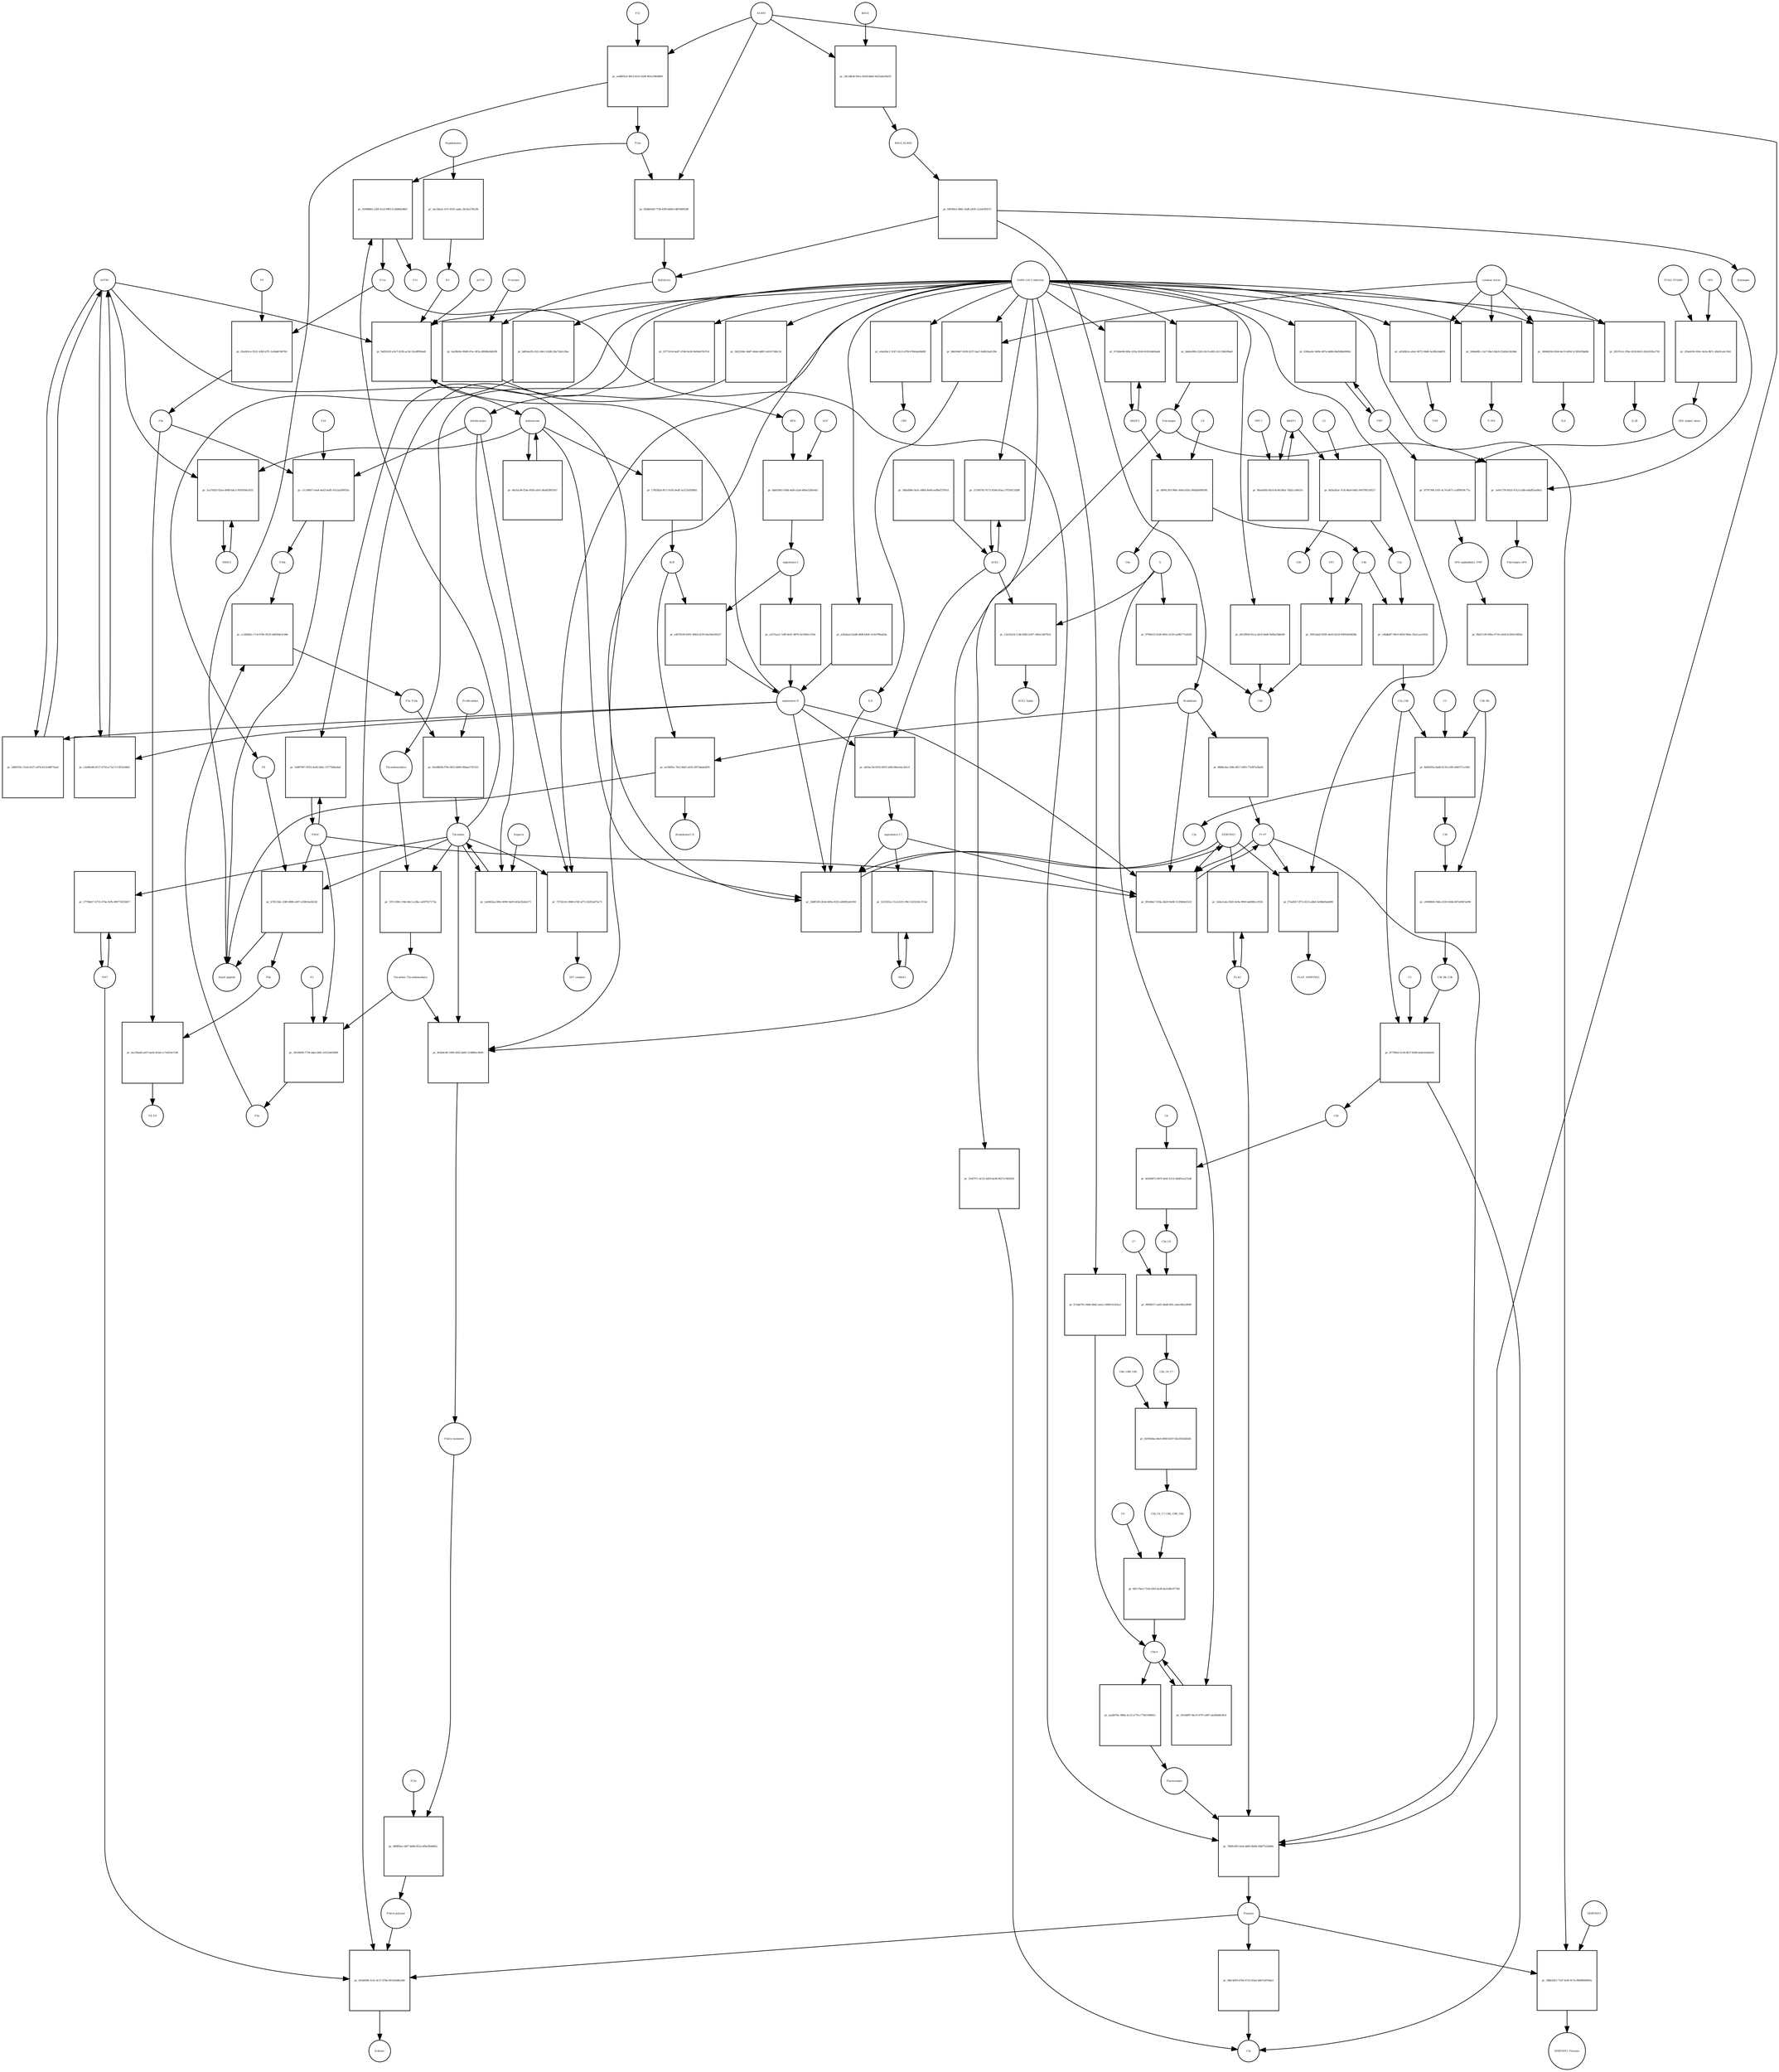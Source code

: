strict digraph  {
F8 [annotation="urn_miriam_hgnc_3546|urn_miriam_taxonomy_9606", bipartite=0, cls=macromolecule, fontsize=4, label=F8, shape=circle];
"pr_b78133dc-238f-4880-a007-e509cba5622d" [annotation="", bipartite=1, cls=process, fontsize=4, label="pr_b78133dc-238f-4880-a007-e509cba5622d", shape=square];
"Small peptide" [annotation=urn_miriam_mesh_D010446, bipartite=0, cls=macromolecule, fontsize=4, label="Small peptide", shape=circle];
F8a [annotation="urn_miriam_hgnc.symbol_F8|urn_miriam_mesh_D015944|urn_miriam_taxonomy_9606", bipartite=0, cls=macromolecule, fontsize=4, label=F8a, shape=circle];
Thrombin [annotation="urn_miriam_hgnc_3535|urn_miriam_taxonomy_9606", bipartite=0, cls=macromolecule, fontsize=4, label=Thrombin, shape=circle];
PROC [annotation="urn_miriam_hgnc_9451|urn_miriam_taxonomy_9606", bipartite=0, cls=macromolecule, fontsize=4, label=PROC, shape=circle];
AGTR1 [annotation=urn_miriam_hgnc_336, bipartite=0, cls=macromolecule, fontsize=4, label=AGTR1, shape=circle];
"pr_2d6b703c-51eb-4227-a97d-413c9d871ba0" [annotation="", bipartite=1, cls=process, fontsize=4, label="pr_2d6b703c-51eb-4227-a97d-413c9d871ba0", shape=square];
"angiotensin II" [annotation="urn_miriam_obo.chebi_CHEBI%3A2718|urn_miriam_taxonomy_9606", bipartite=0, cls="simple chemical", fontsize=4, label="angiotensin II", shape=circle];
NR3C2 [annotation="", bipartite=0, cls=macromolecule, fontsize=4, label=NR3C2, shape=circle];
"pr_2ca70d55-82ea-49d9-bdc3-993050dc921f" [annotation="", bipartite=1, cls=process, fontsize=4, label="pr_2ca70d55-82ea-49d9-bdc3-993050dc921f", shape=square];
aldosterone [annotation="urn_miriam_obo.chebi_CHEBI%3A27584", bipartite=0, cls="simple chemical", fontsize=4, label=aldosterone, shape=circle];
"pr_46cfac96-f5de-4930-afe0-36a6f5893547" [annotation="", bipartite=1, cls=process, fontsize=4, label="pr_46cfac96-f5de-4930-afe0-36a6f5893547", shape=square];
SERPINE1 [annotation="", bipartite=0, cls=macromolecule, fontsize=4, label=SERPINE1, shape=circle];
"pr_20dff249-2b3d-489a-8102-e669f2ad1650" [annotation="", bipartite=1, cls=process, fontsize=4, label="pr_20dff249-2b3d-489a-8102-e669f2ad1650", shape=square];
"angiotensin I-7" [annotation="urn_miriam_obo.chebi_CHEBI%3A55438|urn_miriam_taxonomy_9606", bipartite=0, cls="simple chemical", fontsize=4, label="angiotensin I-7", shape=circle];
IL6 [annotation="urn_miriam_hgnc_6018|urn_miriam_taxonomy_9606", bipartite=0, cls=macromolecule, fontsize=4, label=IL6, shape=circle];
"pr_9af05432-e5e7-4236-ac3d-33cdffffb4e8" [annotation="", bipartite=1, cls=process, fontsize=4, label="pr_9af05432-e5e7-4236-ac3d-33cdffffb4e8", shape=square];
"SARS-CoV-2 infection" [annotation="urn_miriam_taxonomy_2697049|urn_miriam_mesh_D012327", bipartite=0, cls=phenotype, fontsize=4, label="SARS-CoV-2 infection", shape=circle];
"K+" [annotation="urn_miriam_obo.chebi_CHEBI%3A29103", bipartite=0, cls="simple chemical", fontsize=4, label="K+", shape=circle];
ACTH [annotation=urn_miriam_hgnc_9201, bipartite=0, cls="simple chemical", fontsize=4, label=ACTH, shape=circle];
"pr_a2febaa5-b2d8-4fd8-b426-1e5b790eab3e" [annotation="", bipartite=1, cls=process, fontsize=4, label="pr_a2febaa5-b2d8-4fd8-b426-1e5b790eab3e", shape=square];
Bradykinin [annotation="urn_miriam_obo.chebi_CHEBI%3A3165|urn_miriam_taxonomy_9606", bipartite=0, cls=macromolecule, fontsize=4, label=Bradykinin, shape=circle];
"pr_ee1f681e-7fe3-46ef-a01b-2957daded2f9" [annotation="", bipartite=1, cls=process, fontsize=4, label="pr_ee1f681e-7fe3-46ef-a01b-2957daded2f9", shape=square];
"Bradykinin(1-5)" [annotation="urn_miriam_mesh_C079000|urn_miriam_taxonomy_9606", bipartite=0, cls=macromolecule, fontsize=4, label="Bradykinin(1-5)", shape=circle];
ACE [annotation="urn_miriam_hgnc_2707|urn_miriam_taxonomy_9606", bipartite=0, cls=macromolecule, fontsize=4, label=ACE, shape=circle];
"pr_8686e3ee-26fe-4617-bf93-77ef87a3bef4" [annotation="", bipartite=1, cls=process, fontsize=4, label="pr_8686e3ee-26fe-4617-bf93-77ef87a3bef4", shape=square];
PLAT [annotation="urn_miriam_hgnc_9051|urn_miriam_taxonomy_9606", bipartite=0, cls=macromolecule, fontsize=4, label=PLAT, shape=circle];
"pr_c2e88a48-d157-4716-a71d-7c13f22e9441" [annotation="", bipartite=1, cls=process, fontsize=4, label="pr_c2e88a48-d157-4716-a71d-7c13f22e9441", shape=square];
MAS1 [annotation="", bipartite=0, cls=macromolecule, fontsize=4, label=MAS1, shape=circle];
"pr_5323261a-11cd-41f1-99c5-b51b18c37cbc" [annotation="", bipartite=1, cls=process, fontsize=4, label="pr_5323261a-11cd-41f1-99c5-b51b18c37cbc", shape=square];
Fibrinogen [annotation="urn_miriam_pubmed_19296670|urn_miriam_obo.go_GO%3A0005577|urn_miriam_hgnc_3661|urn_miriam_hgnc_3662|urn_miriam_hgnc_3694|urn_miriam_taxonomy_9606", bipartite=0, cls=complex, fontsize=4, label=Fibrinogen, shape=circle];
"pr_1e0e1750-8435-47a2-a3db-edadf5ae06a1" [annotation="", bipartite=1, cls=process, fontsize=4, label="pr_1e0e1750-8435-47a2-a3db-edadf5ae06a1", shape=square];
GP6 [annotation="urn_miriam_hgnc_HGNC%3A14388|urn_miriam_taxonomy_9606", bipartite=0, cls=macromolecule, fontsize=4, label=GP6, shape=circle];
Fibrinogen_GP6 [annotation="urn_miriam_pubmed_19296670|urn_miriam_obo.go_GO%3A0005577|urn_miriam_hgnc_HGNC%3A14388|urn_miriam_taxonomy_9606", bipartite=0, cls=complex, fontsize=4, label=Fibrinogen_GP6, shape=circle];
GP6_alpha2_beta1 [annotation="urn_miriam_pubmed_25051961|urn_miriam_taxonomy_10090|urn_miriam_hgnc_14338|urn_miriam_hgnc_6137|urn_miriam_hgnc_6153", bipartite=0, cls=complex, fontsize=4, label=GP6_alpha2_beta1, shape=circle];
"pr_3f797504-1501-4c74-b471-ca9f9059c77a" [annotation="", bipartite=1, cls=process, fontsize=4, label="pr_3f797504-1501-4c74-b471-ca9f9059c77a", shape=square];
VWF [annotation="urn_miriam_hgnc_12726|urn_miriam_taxonomy_9606", bipartite=0, cls=macromolecule, fontsize=4, label=VWF, shape=circle];
GP6_alpha2beta1_VWF [annotation="urn_miriam_pubmed_25051961|urn_miriam_taxonomy_10090|urn_miriam_hgnc_14338|urn_miriam_hgnc_6137|urn_miriam_hgnc_6153|urn_miriam_hgnc_12726", bipartite=0, cls=complex, fontsize=4, label=GP6_alpha2beta1_VWF, shape=circle];
"pr_1f6a6016-950c-4a5e-8b7c-46e9ca4c1941" [annotation="", bipartite=1, cls=process, fontsize=4, label="pr_1f6a6016-950c-4a5e-8b7c-46e9ca4c1941", shape=square];
ITGA2_ITGAB1 [annotation="urn_miriam_intact_EBI-16428357|urn_miriam_hgnc_6137|urn_miriam_hgnc_6153|urn_miriam_taxonomy_9606", bipartite=0, cls=complex, fontsize=4, label=ITGA2_ITGAB1, shape=circle];
"pr_0bd1119f-040a-4714-a1b4-b1505e10fb5e" [annotation="", bipartite=1, cls="omitted process", fontsize=4, label="pr_0bd1119f-040a-4714-a1b4-b1505e10fb5e", shape=square];
"Fibrin polymer" [annotation="urn_miriam_mesh_C465961|urn_miriam_taxonomy_9606", bipartite=0, cls=macromolecule, fontsize=4, label="Fibrin polymer", shape=circle];
"pr_d35bf498-3c3c-4c27-87be-6f1eb5d6a2b9" [annotation="", bipartite=1, cls=process, fontsize=4, label="pr_d35bf498-3c3c-4c27-87be-6f1eb5d6a2b9", shape=square];
"D-dimer" [annotation="urn_miriam_pubmed_19008457|urn_miriam_mesh_C036309|urn_miriam_taxonomy_9606", bipartite=0, cls=macromolecule, fontsize=4, label="D-dimer", shape=circle];
Plasmin [annotation="urn_miriam_hgnc.symbol_PLG|urn_miriam_mesh_D005341|urn_miriam_brenda_3.4.21.7|urn_miriam_taxonomy_9606", bipartite=0, cls=macromolecule, fontsize=4, label=Plasmin, shape=circle];
TAFI [annotation="urn_miriam_hgnc_1546|urn_miriam_taxonomy_9606", bipartite=0, cls=macromolecule, fontsize=4, label=TAFI, shape=circle];
"Fibrin monomer" [annotation="urn_miriam_mesh_C011468|urn_miriam_taxonomy_9606", bipartite=0, cls=macromolecule, fontsize=4, label="Fibrin monomer", shape=circle];
"pr_946ff0a1-ebf7-4b9b-822a-6f9a5fb6482c" [annotation="", bipartite=1, cls=process, fontsize=4, label="pr_946ff0a1-ebf7-4b9b-822a-6f9a5fb6482c", shape=square];
F13a [annotation="urn_miriam_hgnc.symbol_F13|urn_miriam_mesh_D026122|urn_miriam_brenda_2.3.2.13|urn_miriam_taxonomy_9606", bipartite=0, cls=macromolecule, fontsize=4, label=F13a, shape=circle];
"pr_a45d5b1a-a8a1-4072-9446-5e2f8cb6df20" [annotation="", bipartite=1, cls=process, fontsize=4, label="pr_a45d5b1a-a8a1-4072-9446-5e2f8cb6df20", shape=square];
TNF [annotation="urn_miriam_hgnc_11892|urn_miriam_taxonomy_9606", bipartite=0, cls=macromolecule, fontsize=4, label=TNF, shape=circle];
"cytokine storm" [annotation="urn_miriam_pubmed_2504360|urn_miriam_taxonomy_9606", bipartite=0, cls=phenotype, fontsize=4, label="cytokine storm", shape=circle];
"pr_fd6c4d59-d7b4-4723-83ea-b467a2f544a1" [annotation="", bipartite=1, cls=process, fontsize=4, label="pr_fd6c4d59-d7b4-4723-83ea-b467a2f544a1", shape=square];
C5a [annotation="urn_miriam_hgnc.symbol_C5|urn_miriam_mesh_D015936|urn_miriam_taxonomy_9606", bipartite=0, cls=macromolecule, fontsize=4, label=C5a, shape=circle];
"pr_aa2b97bc-886e-4c22-a770-c770e194841c" [annotation="", bipartite=1, cls=process, fontsize=4, label="pr_aa2b97bc-886e-4c22-a770-c770e194841c", shape=square];
Plasminogen [annotation="urn_miriam_hgnc_9071|urn_miriam_taxonomy_9606", bipartite=0, cls=macromolecule, fontsize=4, label=Plasminogen, shape=circle];
"C5b-9" [annotation="urn_miriam_obo.go_GO%3A0005579|urn_miriam_mesh_D015938|urn_miriam_mesh_D050776|urn_miriam_hgnc_1339|urn_miriam_hgnc_1346|urn_miriam_hgnc_1352|urn_miriam_hgnc_1353|urn_miriam_hgnc_1354|urn_miriam_hgnc_1358|urn_miriam_taxonomy_9606", bipartite=0, cls=complex, fontsize=4, label="C5b-9", shape=circle];
C2 [annotation="urn_miriam_hgnc_1248|urn_miriam_taxonomy_9606", bipartite=0, cls=macromolecule, fontsize=4, label=C2, shape=circle];
"pr_b03a5b2e-7e3f-46a9-b463-9e9700216527" [annotation="", bipartite=1, cls=process, fontsize=4, label="pr_b03a5b2e-7e3f-46a9-b463-9e9700216527", shape=square];
C2a [annotation="urn_miriam_hgnc.symbol_C2|urn_miriam_mesh_D050678|urn_miriam_taxonomy_9606", bipartite=0, cls=macromolecule, fontsize=4, label=C2a, shape=circle];
C2b [annotation="urn_miriam_hgnc.symbol_C2|urn_miriam_mesh_D050679|urn_miriam_taxonomy_9606", bipartite=0, cls=macromolecule, fontsize=4, label=C2b, shape=circle];
MASP1 [annotation="urn_miriam_hgnc_6901|urn_miriam_taxonomy_9606", bipartite=0, cls=macromolecule, fontsize=4, label=MASP1, shape=circle];
"pr_046de8fc-c2e7-4be3-8dc6-f2dd2e29c88d" [annotation="", bipartite=1, cls=process, fontsize=4, label="pr_046de8fc-c2e7-4be3-8dc6-f2dd2e29c88d", shape=square];
IL2RA [annotation="urn_miriam_hgnc_6008|urn_miriam_taxonomy_9606", bipartite=0, cls=macromolecule, fontsize=4, label=IL2RA, shape=circle];
"pr_34966294-0204-4e15-b954-2c5855f5bdb6" [annotation="", bipartite=1, cls=process, fontsize=4, label="pr_34966294-0204-4e15-b954-2c5855f5bdb6", shape=square];
IL8 [annotation="urn_miriam_hgnc_6025|urn_miriam_taxonomy_9606", bipartite=0, cls=macromolecule, fontsize=4, label=IL8, shape=circle];
"pr_554f7f7c-bc52-4d50-be90-8f37e7406295" [annotation="", bipartite=1, cls=process, fontsize=4, label="pr_554f7f7c-bc52-4d50-be90-8f37e7406295", shape=square];
"pr_9b830467-81f8-4237-bacf-fe8833ad129e" [annotation="", bipartite=1, cls=process, fontsize=4, label="pr_9b830467-81f8-4237-bacf-fe8833ad129e", shape=square];
"pr_28197e1c-ff4e-4218-8415-81b353fac730" [annotation="", bipartite=1, cls=process, fontsize=4, label="pr_28197e1c-ff4e-4218-8415-81b353fac730", shape=square];
IL1B [annotation="urn_miriam_hgnc_5992|urn_miriam_taxonomy_9606", bipartite=0, cls=macromolecule, fontsize=4, label=IL1B, shape=circle];
Prorenin [annotation="urn_miriam_hgnc_9958|urn_miriam_taxonomy_9606", bipartite=0, cls=macromolecule, fontsize=4, label=Prorenin, shape=circle];
"pr_0a39b5fe-99d9-47ec-8f3a-d9008e9d03f8" [annotation="", bipartite=1, cls=process, fontsize=4, label="pr_0a39b5fe-99d9-47ec-8f3a-d9008e9d03f8", shape=square];
REN [annotation="urn_miriam_hgnc.symbol_REN|urn_miriam_taxonomy_9606", bipartite=0, cls=macromolecule, fontsize=4, label=REN, shape=circle];
Kallikrein [annotation="urn_miriam_hgnc.symbol_KLKB1|urn_miriam_mesh_D020842|urn_miriam_brenda_3.4.21.34|urn_miriam_taxonomy_9606", bipartite=0, cls=macromolecule, fontsize=4, label=Kallikrein, shape=circle];
KLKB1 [annotation="urn_miriam_hgnc_6371|urn_miriam_taxonomy_9606", bipartite=0, cls=macromolecule, fontsize=4, label=KLKB1, shape=circle];
"pr_82b8e0a8-773b-45f8-b6b9-e4ff568f458f" [annotation="", bipartite=1, cls=process, fontsize=4, label="pr_82b8e0a8-773b-45f8-b6b9-e4ff568f458f", shape=square];
F12a [annotation="urn_miriam_hgnc.symbol_F12|urn_miriam_mesh_D015956|urn_miriam_brenda_3.4.21.38|urn_miriam_taxonomy_9606", bipartite=0, cls=macromolecule, fontsize=4, label=F12a, shape=circle];
"pr_2f771014-bed7-47d6-9e56-9e90e07b7f16" [annotation="", bipartite=1, cls=process, fontsize=4, label="pr_2f771014-bed7-47d6-9e56-9e90e07b7f16", shape=square];
Thrombomodulin [annotation="urn_miriam_hgnc_11784|urn_miriam_taxonomy_9606", bipartite=0, cls=macromolecule, fontsize=4, label=Thrombomodulin, shape=circle];
"pr_388b1823-71d7-4c6f-917a-f8b908409f5a" [annotation="", bipartite=1, cls=process, fontsize=4, label="pr_388b1823-71d7-4c6f-917a-f8b908409f5a", shape=square];
SERPINF2 [annotation="urn_miriam_hgnc_9075|urn_miriam_taxonomy_9606", bipartite=0, cls=macromolecule, fontsize=4, label=SERPINF2, shape=circle];
SERPINF2_Plasmin [annotation="urn_miriam_pubmed_2437112|urn_miriam_biogrid_314240|urn_miriam_hgnc_9075|urn_miriam_mesh_D005341|urn_miriam_taxonomy_9606", bipartite=0, cls=complex, fontsize=4, label=SERPINF2_Plasmin, shape=circle];
"pr_d413f830-81ca-42c6-8adf-9afba53bfe49" [annotation="", bipartite=1, cls=process, fontsize=4, label="pr_d413f830-81ca-42c6-8adf-9afba53bfe49", shape=square];
C4d [annotation="urn_miriam_hgnc.symbol_C4b|urn_miriam_mesh_C032261|urn_miriam_taxonomy_9606", bipartite=0, cls=macromolecule, fontsize=4, label=C4d, shape=circle];
"pr_67abb791-94d0-4b82-aee2-c889c01435a3" [annotation="", bipartite=1, cls=process, fontsize=4, label="pr_67abb791-94d0-4b82-aee2-c889c01435a3", shape=square];
"pr_1b887967-9553-4e45-b82c-53775fdea6af" [annotation="", bipartite=1, cls=process, fontsize=4, label="pr_1b887967-9553-4e45-b82c-53775fdea6af", shape=square];
"pr_63f4ae6c-8d9a-487a-bd86-8bd58bb0990d" [annotation="", bipartite=1, cls=process, fontsize=4, label="pr_63f4ae6c-8d9a-487a-bd86-8bd58bb0990d", shape=square];
"pr_e4a42bc2-3247-42c5-b7f8-47844ab0bfd9" [annotation="", bipartite=1, cls=process, fontsize=4, label="pr_e4a42bc2-3247-42c5-b7f8-47844ab0bfd9", shape=square];
CRP [annotation="urn_miriam_hgnc_2367|urn_miriam_taxonomy_9606", bipartite=0, cls=macromolecule, fontsize=4, label=CRP, shape=circle];
"pr_5610df87-8ec9-4797-a987-ab2d6d8cffed" [annotation="", bipartite=1, cls=process, fontsize=4, label="pr_5610df87-8ec9-4797-a987-ab2d6d8cffed", shape=square];
S [annotation="urn_miriam_uniprot_P0DTC2|urn_miriam_uniprot_P59594|urn_miriam_taxonomy_2697049", bipartite=0, cls=macromolecule, fontsize=4, label=S, shape=circle];
"pr_079fdcf2-91d0-460c-b130-ea96177e2020" [annotation="", bipartite=1, cls=process, fontsize=4, label="pr_079fdcf2-91d0-460c-b130-ea96177e2020", shape=square];
"pr_abf2ac5d-6510-4953-af8d-68ee0ac2b1cf" [annotation="", bipartite=1, cls=process, fontsize=4, label="pr_abf2ac5d-6510-4953-af8d-68ee0ac2b1cf", shape=square];
ACE2 [annotation="urn_miriam_hgnc_13557|urn_miriam_taxonomy_9606", bipartite=0, cls=macromolecule, fontsize=4, label=ACE2, shape=circle];
"pr_3d6a898e-9a5c-4864-8e66-ee98ef27f91d" [annotation="", bipartite=1, cls=process, fontsize=4, label="pr_3d6a898e-9a5c-4864-8e66-ee98ef27f91d", shape=square];
"pr_12a53e24-11d6-4d92-b347-3d5ec54f70c6" [annotation="", bipartite=1, cls=process, fontsize=4, label="pr_12a53e24-11d6-4d92-b347-3d5ec54f70c6", shape=square];
ACE2_Spike [annotation="urn_miriam_pdb_6CS2|urn_miriam_hgnc_13557|urn_miriam_uniprot_P0DTC2|urn_miriam_taxonomy_9606|urn_miriam_taxonomy_2697049", bipartite=0, cls=complex, fontsize=4, label=ACE2_Spike, shape=circle];
"pr_21549741-9172-4544-b5aa-27f356132fd6" [annotation="", bipartite=1, cls=process, fontsize=4, label="pr_21549741-9172-4544-b5aa-27f356132fd6", shape=square];
"pr_3d22246c-4b87-46de-bd0f-1e6107346c54" [annotation="", bipartite=1, cls=process, fontsize=4, label="pr_3d22246c-4b87-46de-bd0f-1e6107346c54", shape=square];
Antithrombin [annotation="urn_miriam_hgnc_775|urn_miriam_taxonomy_9606", bipartite=0, cls=macromolecule, fontsize=4, label=Antithrombin, shape=circle];
"pr_bd05de39-c021-40e1-b3d6-20a72da129ac" [annotation="", bipartite=1, cls=process, fontsize=4, label="pr_bd05de39-c021-40e1-b3d6-20a72da129ac", shape=square];
C4b [annotation="urn_miriam_hgnc_1324|urn_miriam_taxonomy_9606", bipartite=0, cls=macromolecule, fontsize=4, label=C4b, shape=circle];
"pr_50923ad2-8395-4a43-82c8-f44924e9d36b" [annotation="", bipartite=1, cls=process, fontsize=4, label="pr_50923ad2-8395-4a43-82c8-f44924e9d36b", shape=square];
CFI [annotation="urn_miriam_hgnc_2771|urn_miriam_taxonomy_9606", bipartite=0, cls=macromolecule, fontsize=4, label=CFI, shape=circle];
C3b [annotation="urn_miriam_hgnc.symbol_C3|urn_miriam_mesh_D003179|urn_miriam_taxonomy_9606", bipartite=0, cls=macromolecule, fontsize=4, label=C3b, shape=circle];
"pr_c6698460-3bfa-4320-b54b-847a0687a096" [annotation="", bipartite=1, cls=process, fontsize=4, label="pr_c6698460-3bfa-4320-b54b-847a0687a096", shape=square];
C3b_Bb [annotation="urn_miriam_pubmed_12440962|urn_miriam_brenda_3.4.21.47|urn_miriam_mesh_D051561|urn_miriam_mesh_D003179|urn_miriam_hgnc_1037|urn_miriam_taxonomy_9606", bipartite=0, cls=complex, fontsize=4, label=C3b_Bb, shape=circle];
C3b_Bb_C3b [annotation="urn_miriam_pubmed_12440962|urn_miriam_brenda_34.4.21.47|urn_miriam_mesh_D051566|urn_miriam_mesh_D003179|urn_miriam_hgnc_1037|urn_miriam_taxonomy_9606", bipartite=0, cls=complex, fontsize=4, label=C3b_Bb_C3b, shape=circle];
"pr_c0bdbdf7-f8e3-405d-984a-35a1cace922c" [annotation="", bipartite=1, cls=process, fontsize=4, label="pr_c0bdbdf7-f8e3-405d-984a-35a1cace922c", shape=square];
C2a_C4b [annotation="urn_miriam_mesh_D051574|urn_miriam_brenda_3.4.21.43|urn_miriam_mesh_D050678|urn_miriam_hgnc_1324|urn_miriam_taxonomy_9606", bipartite=0, cls=complex, fontsize=4, label=C2a_C4b, shape=circle];
C4 [annotation="urn_miriam_mesh_D00318|urn_miriam_taxonomy_9606", bipartite=0, cls=macromolecule, fontsize=4, label=C4, shape=circle];
"pr_48941363-980c-40ed-81b1-800ab69603f6" [annotation="", bipartite=1, cls=process, fontsize=4, label="pr_48941363-980c-40ed-81b1-800ab69603f6", shape=square];
C4a [annotation="urn_miriam_hgnc_1323|urn_miriam_taxonomy_9606", bipartite=0, cls=macromolecule, fontsize=4, label=C4a, shape=circle];
MASP2 [annotation="urn_miriam_hgnc_6902|urn_miriam_taxonomy_9606", bipartite=0, cls=macromolecule, fontsize=4, label=MASP2, shape=circle];
"pr_9be9af6d-641d-4c9d-bf6a-7dd2cc44615c" [annotation="", bipartite=1, cls=process, fontsize=4, label="pr_9be9af6d-641d-4c9d-bf6a-7dd2cc44615c", shape=square];
MBL2 [annotation="urn_miriam_hgnc_6902|urn_miriam_taxonomy_9606", bipartite=0, cls=macromolecule, fontsize=4, label=MBL2, shape=circle];
"pr_972b0e06-fd4e-433a-8160-61f024469add" [annotation="", bipartite=1, cls=process, fontsize=4, label="pr_972b0e06-fd4e-433a-8160-61f024469add", shape=square];
PLAU [annotation="urn_miriam_hgnc_9052|urn_miriam_taxonomy_9606", bipartite=0, cls=macromolecule, fontsize=4, label=PLAU, shape=circle];
"pr_5e6a1ede-03d2-4e9a-9f09-ba008fce352b" [annotation="", bipartite=1, cls=process, fontsize=4, label="pr_5e6a1ede-03d2-4e9a-9f09-ba008fce352b", shape=square];
C5b_C6_C7_C8A_C8B_C8G [annotation="urn_miriam_pubmed_28630159|urn_miriam_mesh_C042295|urn_miriam_mesh_D050776|urn_miriam_hgnc_1339|urn_miriam_hgnc_1352|urn_miriam_hgnc_1353|urn_miriam_hgnc_1354|urn_miriam_taxonomy_9606", bipartite=0, cls=complex, fontsize=4, label=C5b_C6_C7_C8A_C8B_C8G, shape=circle];
"pr_68117be3-710d-45f2-ba36-be229b10774d" [annotation="", bipartite=1, cls=process, fontsize=4, label="pr_68117be3-710d-45f2-ba36-be229b10774d", shape=square];
C9 [annotation="urn_miriam_hgnc_1358|urn_miriam_taxonomy_9606", bipartite=0, cls=macromolecule, fontsize=4, label=C9, shape=circle];
C5b_C6_C7 [annotation="urn_miriam_pubmed_28630159|urn_miriam_mesh_C037453|urn_miriam_mesh_D050776|urn_miriam_hgnc_1339|urn_miriam_hgnc_1346|urn_miriam_taxonomy_9606", bipartite=0, cls=complex, fontsize=4, label=C5b_C6_C7, shape=circle];
"pr_025954ba-4fa0-4069-b167-d2a35eb2b42b" [annotation="", bipartite=1, cls=process, fontsize=4, label="pr_025954ba-4fa0-4069-b167-d2a35eb2b42b", shape=square];
C8A_C8B_C8G [annotation="urn_miriam_mesh_D003185|urn_miriam_hgnc_1353|urn_miriam_hgnc_1352|urn_miriam_hgnc_1354|urn_miriam_taxonomy_9606", bipartite=0, cls=complex, fontsize=4, label=C8A_C8B_C8G, shape=circle];
C5b_C6 [annotation="urn_miriam_mesh_C050974|urn_miriam_mesh_D050776|urn_miriam_hgnc_1339|urn_miriam_taxonomy_9606", bipartite=0, cls=complex, fontsize=4, label=C5b_C6, shape=circle];
"pr_f9f08557-ae65-4bd8-85fc-abec88a1d099" [annotation="", bipartite=1, cls=process, fontsize=4, label="pr_f9f08557-ae65-4bd8-85fc-abec88a1d099", shape=square];
C7 [annotation="urn_miriam_hgnc_HGNC%3A1346|urn_miriam_taxonomy_9606", bipartite=0, cls=macromolecule, fontsize=4, label=C7, shape=circle];
C5b [annotation="urn_miriam_hgnc.symbol_C5|urn_miriam_mesh_D050776|urn_miriam_taxonomy_9606", bipartite=0, cls=macromolecule, fontsize=4, label=C5b, shape=circle];
"pr_dd184873-907f-4eb1-b131-b8d91ea27adf" [annotation="", bipartite=1, cls=process, fontsize=4, label="pr_dd184873-907f-4eb1-b131-b8d91ea27adf", shape=square];
C6 [annotation="urn_miriam_hgnc_1339|urn_miriam_taxonomy_9606", bipartite=0, cls=macromolecule, fontsize=4, label=C6, shape=circle];
C5 [annotation="urn_miriam_hgnc_1331|urn_miriam_taxonomy_9606", bipartite=0, cls=macromolecule, fontsize=4, label=C5, shape=circle];
"pr_877f0fa0-5cf4-4f27-8548-ba8c6e9afeb3" [annotation="", bipartite=1, cls=process, fontsize=4, label="pr_877f0fa0-5cf4-4f27-8548-ba8c6e9afeb3", shape=square];
C3 [annotation="urn_miriam_hgnc_1318|urn_miriam_taxonomy_9606", bipartite=0, cls=macromolecule, fontsize=4, label=C3, shape=circle];
"pr_8efb505a-0ad0-4134-a30f-ef46371cc062" [annotation="", bipartite=1, cls=process, fontsize=4, label="pr_8efb505a-0ad0-4134-a30f-ef46371cc062", shape=square];
C3a [annotation="urn_miriam_hgnc.symbol_C3|urn_miriam_mesh_D015926|urn_miriam_taxonomy_9606", bipartite=0, cls=macromolecule, fontsize=4, label=C3a, shape=circle];
"pr_7d7c1696-134d-46c3-a38a-ca697927173a" [annotation="", bipartite=1, cls=process, fontsize=4, label="pr_7d7c1696-134d-46c3-a38a-ca697927173a", shape=square];
Thrombin_Thrombomodulin [annotation="urn_miriam_pubmed_6282863|urn_miriam_taxonomy_9986|urn_miriam_biogrid_283352|urn_miriam_mesh_D013917|urn_miriam_hgnc_11784", bipartite=0, cls=complex, fontsize=4, label=Thrombin_Thrombomodulin, shape=circle];
"pr_402b4c06-1989-4f42-bd45-3148f8ec9049" [annotation="", bipartite=1, cls=process, fontsize=4, label="pr_402b4c06-1989-4f42-bd45-3148f8ec9049", shape=square];
KNG1_KLKB1 [annotation="urn_miriam_pubmed_17598838|urn_miriam_intact_EBI-10087151|urn_miriam_hgnc_6371|urn_miriam_hgnc_6383|urn_miriam_taxonomy_9606", bipartite=0, cls=complex, fontsize=4, label=KNG1_KLKB1, shape=circle];
"pr_fdf590e3-886c-4a8f-a83f-c22a61ff437c" [annotation="", bipartite=1, cls=process, fontsize=4, label="pr_fdf590e3-886c-4a8f-a83f-c22a61ff437c", shape=square];
Kininogen [annotation="urn_miriam_hgnc.symbol_KNG1|urn_miriam_mesh_D019679|urn_miriam_taxonomy_9606", bipartite=0, cls=macromolecule, fontsize=4, label=Kininogen, shape=circle];
"pr_bb64c806-22b3-45c0-a665-dc1159629ba8" [annotation="", bipartite=1, cls=process, fontsize=4, label="pr_bb64c806-22b3-45c0-a665-dc1159629ba8", shape=square];
"angiotensin I" [annotation="urn_miriam_obo.chebi_CHEBI%3A2718|urn_miriam_taxonomy_9606", bipartite=0, cls="simple chemical", fontsize=4, label="angiotensin I", shape=circle];
"pr_a327eaa1-7e8f-4e41-887b-5e55f6ec103e" [annotation="", bipartite=1, cls=process, fontsize=4, label="pr_a327eaa1-7e8f-4e41-887b-5e55f6ec103e", shape=square];
"pr_f7eafb57-ff72-4523-a6b4-5e08b45add90" [annotation="", bipartite=1, cls=process, fontsize=4, label="pr_f7eafb57-ff72-4523-a6b4-5e08b45add90", shape=square];
PLAT_SERPINE1 [annotation="urn_miriam_pubmed_22449964|urn_miriam_intact_EBI-7800882|urn_miriam_hgnc_9051|urn_miriam_hgnc_8593|urn_miriam_taxonomy_9606", bipartite=0, cls=complex, fontsize=4, label=PLAT_SERPINE1, shape=circle];
"pr_2779bd17-4735-474e-9cfb-49977d353d57" [annotation="", bipartite=1, cls=process, fontsize=4, label="pr_2779bd17-4735-474e-9cfb-49977d353d57", shape=square];
"pr_0f43d4e7-034a-4b29-9e04-512f8d4e53c8" [annotation="", bipartite=1, cls=process, fontsize=4, label="pr_0f43d4e7-034a-4b29-9e04-512f8d4e53c8", shape=square];
"pr_72742c0c-0980-47df-af73-2d2f3a672e71" [annotation="", bipartite=1, cls=process, fontsize=4, label="pr_72742c0c-0980-47df-af73-2d2f3a672e71", shape=square];
"TAT complex" [annotation="urn_miriam_pubmed_22930518|urn_miriam_mesh_C046193|urn_miriam_mesh_D013917|urn_miriam_hgnc_775|urn_miriam_taxonomy_9606", bipartite=0, cls=complex, fontsize=4, label="TAT complex", shape=circle];
"pr_7800cbf9-55e6-4b65-8b48-26bf7522b89a" [annotation="", bipartite=1, cls=process, fontsize=4, label="pr_7800cbf9-55e6-4b65-8b48-26bf7522b89a", shape=square];
F11a [annotation="urn_miriam_hgnc.symbol_F11|urn_miriam_mesh_D015945|urn_miriam_brenda_3.4.21.27|urn_miriam_taxonomy_9606", bipartite=0, cls=macromolecule, fontsize=4, label=F11a, shape=circle];
"pr_2a8402ea-06fe-4696-9a09-b03e2b2eb171" [annotation="", bipartite=1, cls=process, fontsize=4, label="pr_2a8402ea-06fe-4696-9a09-b03e2b2eb171", shape=square];
Heparin [annotation="urn_miriam_pubmed_708377|urn_miriam_obo.chebi_CHEBI%3A28304|urn_miriam_taxonomy_9606", bipartite=0, cls="simple chemical", fontsize=4, label=Heparin, shape=circle];
Prothrombin [annotation="urn_miriam_hgnc_3535|urn_miriam_taxonomy_9606", bipartite=0, cls=macromolecule, fontsize=4, label=Prothrombin, shape=circle];
"pr_82e0883b-f76e-4f52-bb60-90daa5741523" [annotation="", bipartite=1, cls=process, fontsize=4, label="pr_82e0883b-f76e-4f52-bb60-90daa5741523", shape=square];
F5a_F10a [annotation="urn_miriam_pubmed_2303476|urn_miriam_mesh_C022475|urn_miriam_mesh_D15943|urn_miriam_mesh_D015951|urn_miriam_taxonomy_9606", bipartite=0, cls=complex, fontsize=4, label=F5a_F10a, shape=circle];
F10a [annotation="urn_miriam_hgnc.symbol_F10|urn_miriam_mesh_D015951|urn_miriam_brenda_3.4.21.6|urn_miriam_taxonomy_9606", bipartite=0, cls=macromolecule, fontsize=4, label=F10a, shape=circle];
"pr_cc2d0d42-c7cd-478e-9535-e8d56dc5c94e" [annotation="", bipartite=1, cls=process, fontsize=4, label="pr_cc2d0d42-c7cd-478e-9535-e8d56dc5c94e", shape=square];
F5a [annotation="urn_miriam_hgnc.symbol_F5|urn_miriam_mesh_D015943|urn_miriam_taxonomy_9606", bipartite=0, cls=macromolecule, fontsize=4, label=F5a, shape=circle];
F5 [annotation="urn_miriam_hgnc_3541|urn_miriam_taxonomy_9606", bipartite=0, cls=macromolecule, fontsize=4, label=F5, shape=circle];
"pr_39c06f49-7734-4da3-b0fc-b1f23b036f0f" [annotation="", bipartite=1, cls=process, fontsize=4, label="pr_39c06f49-7734-4da3-b0fc-b1f23b036f0f", shape=square];
F9a [annotation="urn_miriam_hgnc.symbol_F9|urn_miriam_mesh_D015949|urn_miriam_taxonomy_9606", bipartite=0, cls=macromolecule, fontsize=4, label=F9a, shape=circle];
"pr_4a139add-ae07-4a42-8cbb-cc7ed10e7106" [annotation="", bipartite=1, cls=process, fontsize=4, label="pr_4a139add-ae07-4a42-8cbb-cc7ed10e7106", shape=square];
F8_F9 [annotation="urn_miriam_pubmed_22471307|urn_miriam_hgnc_3546|urn_miriam_hgnc_35531|urn_miriam_intact_EBI-11621595|urn_miriam_taxonomy_9606", bipartite=0, cls=complex, fontsize=4, label=F8_F9, shape=circle];
F9 [annotation="urn_miriam_hgnc_35531|urn_miriam_taxonomy_9606", bipartite=0, cls=macromolecule, fontsize=4, label=F9, shape=circle];
"pr_65a063ce-9521-439f-b7f1-5c6bdb768764" [annotation="", bipartite=1, cls=process, fontsize=4, label="pr_65a063ce-9521-439f-b7f1-5c6bdb768764", shape=square];
"pr_24c3db2b-09ca-4249-bbe0-6425a4a50a55" [annotation="", bipartite=1, cls=process, fontsize=4, label="pr_24c3db2b-09ca-4249-bbe0-6425a4a50a55", shape=square];
KNG1 [annotation="urn_miriam_hgnc.symbol_6383|urn_miriam_taxonomy_9606", bipartite=0, cls=macromolecule, fontsize=4, label=KNG1, shape=circle];
"pr_418988b5-226f-41a3-89f3-fc3d460a9bf1" [annotation="", bipartite=1, cls=process, fontsize=4, label="pr_418988b5-226f-41a3-89f3-fc3d460a9bf1", shape=square];
F11 [annotation="urn_miriam_hgnc_3529|urn_miriam_taxonomy_9606", bipartite=0, cls=macromolecule, fontsize=4, label=F11, shape=circle];
F12 [annotation="urn_miriam_hgnc_3530|urn_miriam_taxonomy_9606", bipartite=0, cls=macromolecule, fontsize=4, label=F12, shape=circle];
"pr_ae8d05a3-36e3-431e-b5df-901ecf8e8890" [annotation="", bipartite=1, cls=process, fontsize=4, label="pr_ae8d05a3-36e3-431e-b5df-901ecf8e8890", shape=square];
"pr_e497b530-8301-4844-b239-a9a30a500227" [annotation="", bipartite=1, cls=process, fontsize=4, label="pr_e497b530-8301-4844-b239-a9a30a500227", shape=square];
F10 [annotation="urn_miriam_hgnc_3528|urn_miriam_taxonomy_9606", bipartite=0, cls=macromolecule, fontsize=4, label=F10, shape=circle];
"pr_c1c30607-e4a4-4ed3-be85-d7a3a509035a" [annotation="", bipartite=1, cls=process, fontsize=4, label="pr_c1c30607-e4a4-4ed3-be85-d7a3a509035a", shape=square];
AGT [annotation="urn_miriam_hgnc_333|urn_miriam_taxonomy_9606", bipartite=0, cls=macromolecule, fontsize=4, label=AGT, shape=circle];
"pr_bde83661-f0d4-4efb-a5ad-40ba324fe443" [annotation="", bipartite=1, cls=process, fontsize=4, label="pr_bde83661-f0d4-4efb-a5ad-40ba324fe443", shape=square];
"pr_17fd382d-f611-4c85-8edf-5a3135d300b5" [annotation="", bipartite=1, cls=process, fontsize=4, label="pr_17fd382d-f611-4c85-8edf-5a3135d300b5", shape=square];
"pr_2ac5ba3c-fcf1-4591-aabc-26c0a37f623b" [annotation="", bipartite=1, cls=process, fontsize=4, label="pr_2ac5ba3c-fcf1-4591-aabc-26c0a37f623b", shape=square];
Hypokalemia [annotation="urn_miriam_mesh_D007008|urn_miriam_taxonomy_9606", bipartite=0, cls=phenotype, fontsize=4, label=Hypokalemia, shape=circle];
F8 -> "pr_b78133dc-238f-4880-a007-e509cba5622d"  [annotation="", interaction_type=consumption];
"pr_b78133dc-238f-4880-a007-e509cba5622d" -> "Small peptide"  [annotation="", interaction_type=production];
"pr_b78133dc-238f-4880-a007-e509cba5622d" -> F8a  [annotation="", interaction_type=production];
F8a -> "pr_4a139add-ae07-4a42-8cbb-cc7ed10e7106"  [annotation="", interaction_type=consumption];
Thrombin -> "pr_b78133dc-238f-4880-a007-e509cba5622d"  [annotation="urn_miriam_pubmed_15746105|urn_miriam_taxonomy_9606", interaction_type=catalysis];
Thrombin -> "pr_7d7c1696-134d-46c3-a38a-ca697927173a"  [annotation="", interaction_type=consumption];
Thrombin -> "pr_402b4c06-1989-4f42-bd45-3148f8ec9049"  [annotation="urn_miriam_pubmed_6282863|urn_miriam_pubmed_28228446|urn_miriam_pubmed_2117226|urn_miriam_taxonomy_9606", interaction_type=catalysis];
Thrombin -> "pr_2779bd17-4735-474e-9cfb-49977d353d57"  [annotation="urn_miriam_pubmed_23809134|urn_miriam_taxonomy_9823", interaction_type=catalysis];
Thrombin -> "pr_72742c0c-0980-47df-af73-2d2f3a672e71"  [annotation="", interaction_type=consumption];
Thrombin -> "pr_2a8402ea-06fe-4696-9a09-b03e2b2eb171"  [annotation="", interaction_type=consumption];
Thrombin -> "pr_418988b5-226f-41a3-89f3-fc3d460a9bf1"  [annotation="urn_miriam_pubmed_21304106|urn_miriam_pubmed_8631976|urn_miriam_taxonomy_9606", interaction_type=catalysis];
PROC -> "pr_b78133dc-238f-4880-a007-e509cba5622d"  [annotation="urn_miriam_pubmed_15746105|urn_miriam_taxonomy_9606", interaction_type=inhibition];
PROC -> "pr_1b887967-9553-4e45-b82c-53775fdea6af"  [annotation="", interaction_type=consumption];
PROC -> "pr_0f43d4e7-034a-4b29-9e04-512f8d4e53c8"  [annotation="urn_miriam_pubmed_10373228|urn_miriam_pubmed_3124286|urn_miriam_taxonomy_9606|urn_miriam_pubmed_12091055|urn_miriam_pubmed_3096399", interaction_type=inhibition];
PROC -> "pr_39c06f49-7734-4da3-b0fc-b1f23b036f0f"  [annotation="urn_miriam_pubmed_6282863|urn_miriam_pubmed_6572921|urn_miriam_pubmed_2322551|urn_miriam_taxonomy_9606", interaction_type=inhibition];
AGTR1 -> "pr_2d6b703c-51eb-4227-a97d-413c9d871ba0"  [annotation="", interaction_type=consumption];
AGTR1 -> "pr_2ca70d55-82ea-49d9-bdc3-993050dc921f"  [annotation="urn_miriam_pubmed_21349712|urn_miriam_taxonomy_10116|urn_miriam_pubmed_7045029|urn_miriam_taxonomy_10090", interaction_type=catalysis];
AGTR1 -> "pr_20dff249-2b3d-489a-8102-e669f2ad1650"  [annotation="urn_miriam_pubmed_2091055|urn_miriam_taxonomy_9606|urn_miriam_pubmed_8034668|urn_miriam_pubmed_20591974|urn_miriam_pubmed_11983698", interaction_type=catalysis];
AGTR1 -> "pr_9af05432-e5e7-4236-ac3d-33cdffffb4e8"  [annotation="urn_miriam_pubmed_8404594|urn_miriam_taxonomy_9606|urn_miriam_pubmed_173529|urn_miriam_taxonomy_9615|urn_miriam_pubmed_32565254", interaction_type=catalysis];
AGTR1 -> "pr_c2e88a48-d157-4716-a71d-7c13f22e9441"  [annotation="", interaction_type=consumption];
"pr_2d6b703c-51eb-4227-a97d-413c9d871ba0" -> AGTR1  [annotation="", interaction_type=production];
"angiotensin II" -> "pr_2d6b703c-51eb-4227-a97d-413c9d871ba0"  [annotation="", interaction_type=stimulation];
"angiotensin II" -> "pr_20dff249-2b3d-489a-8102-e669f2ad1650"  [annotation="urn_miriam_pubmed_2091055|urn_miriam_taxonomy_9606|urn_miriam_pubmed_8034668|urn_miriam_pubmed_20591974|urn_miriam_pubmed_11983698", interaction_type=catalysis];
"angiotensin II" -> "pr_9af05432-e5e7-4236-ac3d-33cdffffb4e8"  [annotation="urn_miriam_pubmed_8404594|urn_miriam_taxonomy_9606|urn_miriam_pubmed_173529|urn_miriam_taxonomy_9615|urn_miriam_pubmed_32565254", interaction_type=catalysis];
"angiotensin II" -> "pr_c2e88a48-d157-4716-a71d-7c13f22e9441"  [annotation="urn_miriam_pubmed_8158359|urn_miriam_taxonomy_9606", interaction_type=stimulation];
"angiotensin II" -> "pr_abf2ac5d-6510-4953-af8d-68ee0ac2b1cf"  [annotation="", interaction_type=consumption];
"angiotensin II" -> "pr_0f43d4e7-034a-4b29-9e04-512f8d4e53c8"  [annotation="urn_miriam_pubmed_10373228|urn_miriam_pubmed_3124286|urn_miriam_taxonomy_9606|urn_miriam_pubmed_12091055|urn_miriam_pubmed_3096399", interaction_type=catalysis];
NR3C2 -> "pr_2ca70d55-82ea-49d9-bdc3-993050dc921f"  [annotation="", interaction_type=consumption];
"pr_2ca70d55-82ea-49d9-bdc3-993050dc921f" -> NR3C2  [annotation="", interaction_type=production];
aldosterone -> "pr_2ca70d55-82ea-49d9-bdc3-993050dc921f"  [annotation="urn_miriam_pubmed_21349712|urn_miriam_taxonomy_10116|urn_miriam_pubmed_7045029|urn_miriam_taxonomy_10090", interaction_type=stimulation];
aldosterone -> "pr_46cfac96-f5de-4930-afe0-36a6f5893547"  [annotation="", interaction_type=consumption];
aldosterone -> "pr_20dff249-2b3d-489a-8102-e669f2ad1650"  [annotation="urn_miriam_pubmed_2091055|urn_miriam_taxonomy_9606|urn_miriam_pubmed_8034668|urn_miriam_pubmed_20591974|urn_miriam_pubmed_11983698", interaction_type=catalysis];
aldosterone -> "pr_17fd382d-f611-4c85-8edf-5a3135d300b5"  [annotation="urn_miriam_pubmed_5932931|urn_miriam_taxonomy_10116", interaction_type=catalysis];
"pr_46cfac96-f5de-4930-afe0-36a6f5893547" -> aldosterone  [annotation="", interaction_type=production];
SERPINE1 -> "pr_20dff249-2b3d-489a-8102-e669f2ad1650"  [annotation="", interaction_type=consumption];
SERPINE1 -> "pr_5e6a1ede-03d2-4e9a-9f09-ba008fce352b"  [annotation="urn_miriam_pubmed_21199867|urn_miriam_taxonomy_9606", interaction_type=inhibition];
SERPINE1 -> "pr_f7eafb57-ff72-4523-a6b4-5e08b45add90"  [annotation="", interaction_type=consumption];
SERPINE1 -> "pr_0f43d4e7-034a-4b29-9e04-512f8d4e53c8"  [annotation="urn_miriam_pubmed_10373228|urn_miriam_pubmed_3124286|urn_miriam_taxonomy_9606|urn_miriam_pubmed_12091055|urn_miriam_pubmed_3096399", interaction_type=inhibition];
"pr_20dff249-2b3d-489a-8102-e669f2ad1650" -> SERPINE1  [annotation="", interaction_type=production];
"angiotensin I-7" -> "pr_20dff249-2b3d-489a-8102-e669f2ad1650"  [annotation="urn_miriam_pubmed_2091055|urn_miriam_taxonomy_9606|urn_miriam_pubmed_8034668|urn_miriam_pubmed_20591974|urn_miriam_pubmed_11983698", interaction_type=inhibition];
"angiotensin I-7" -> "pr_5323261a-11cd-41f1-99c5-b51b18c37cbc"  [annotation="urn_miriam_pubmed_18026570|urn_miriam_taxonomy_10090", interaction_type=stimulation];
"angiotensin I-7" -> "pr_0f43d4e7-034a-4b29-9e04-512f8d4e53c8"  [annotation="urn_miriam_pubmed_10373228|urn_miriam_pubmed_3124286|urn_miriam_taxonomy_9606|urn_miriam_pubmed_12091055|urn_miriam_pubmed_3096399", interaction_type=inhibition];
IL6 -> "pr_20dff249-2b3d-489a-8102-e669f2ad1650"  [annotation="urn_miriam_pubmed_2091055|urn_miriam_taxonomy_9606|urn_miriam_pubmed_8034668|urn_miriam_pubmed_20591974|urn_miriam_pubmed_11983698", interaction_type=catalysis];
"pr_9af05432-e5e7-4236-ac3d-33cdffffb4e8" -> aldosterone  [annotation="", interaction_type=production];
"SARS-CoV-2 infection" -> "pr_9af05432-e5e7-4236-ac3d-33cdffffb4e8"  [annotation="urn_miriam_pubmed_8404594|urn_miriam_taxonomy_9606|urn_miriam_pubmed_173529|urn_miriam_taxonomy_9615|urn_miriam_pubmed_32565254", interaction_type="necessary stimulation"];
"SARS-CoV-2 infection" -> "pr_a2febaa5-b2d8-4fd8-b426-1e5b790eab3e"  [annotation="urn_miriam_pubmed_32048163|urn_miriam_taxonomy_9606", interaction_type=catalysis];
"SARS-CoV-2 infection" -> "pr_d35bf498-3c3c-4c27-87be-6f1eb5d6a2b9"  [annotation="urn_miriam_pubmed_29096812|urn_miriam_pubmed_10574983|urn_miriam_pubmed_32172226|urn_miriam_taxonomy_9606", interaction_type="necessary stimulation"];
"SARS-CoV-2 infection" -> "pr_a45d5b1a-a8a1-4072-9446-5e2f8cb6df20"  [annotation="urn_miriam_pubmed_32504360|urn_miriam_taxonomy_9606", interaction_type=stimulation];
"SARS-CoV-2 infection" -> "pr_046de8fc-c2e7-4be3-8dc6-f2dd2e29c88d"  [annotation="urn_miriam_pubmed_32286245|urn_miriam_taxonomy_9606", interaction_type=stimulation];
"SARS-CoV-2 infection" -> "pr_34966294-0204-4e15-b954-2c5855f5bdb6"  [annotation="urn_miriam_pubmed_32286245|urn_miriam_taxonomy_9606", interaction_type=stimulation];
"SARS-CoV-2 infection" -> "pr_554f7f7c-bc52-4d50-be90-8f37e7406295"  [annotation="urn_miriam_pmc_PMC7260598|urn_miriam_taxonomy_9606", interaction_type="necessary stimulation"];
"SARS-CoV-2 infection" -> "pr_9b830467-81f8-4237-bacf-fe8833ad129e"  [annotation="urn_miriam_pubmed_32286245|urn_miriam_taxonomy_9606", interaction_type=stimulation];
"SARS-CoV-2 infection" -> "pr_28197e1c-ff4e-4218-8415-81b353fac730"  [annotation="urn_miriam_pubmed_32359396|urn_miriam_taxonomy_9606", interaction_type=stimulation];
"SARS-CoV-2 infection" -> "pr_2f771014-bed7-47d6-9e56-9e90e07b7f16"  [annotation="urn_miriam_doi_10.1101%2F2020.04.25.20077842|urn_miriam_taxonomy_9606", interaction_type="necessary stimulation"];
"SARS-CoV-2 infection" -> "pr_388b1823-71d7-4c6f-917a-f8b908409f5a"  [annotation="urn_miriam_pubmed_2437112|urn_miriam_doi_10.1101%2F2020.04.25.20077842|urn_miriam_taxonomy_9606", interaction_type=stimulation];
"SARS-CoV-2 infection" -> "pr_d413f830-81ca-42c6-8adf-9afba53bfe49"  [annotation="urn_miriam_pubmed_32299776|urn_miriam_taxonomy_9606", interaction_type=stimulation];
"SARS-CoV-2 infection" -> "pr_67abb791-94d0-4b82-aee2-c889c01435a3"  [annotation="urn_miriam_pmc_PMC7260598|urn_miriam_taxonomy_9606", interaction_type="necessary stimulation"];
"SARS-CoV-2 infection" -> "pr_1b887967-9553-4e45-b82c-53775fdea6af"  [annotation="urn_miriam_pubmed_32302438|urn_miriam_taxonomy_9606", interaction_type="necessary stimulation"];
"SARS-CoV-2 infection" -> "pr_63f4ae6c-8d9a-487a-bd86-8bd58bb0990d"  [annotation="urn_miriam_pubmed_32367170|urn_miriam_taxonomy_9606", interaction_type="necessary stimulation"];
"SARS-CoV-2 infection" -> "pr_e4a42bc2-3247-42c5-b7f8-47844ab0bfd9"  [annotation="urn_miriam_pubmed_32171076|urn_miriam_taxonomy_9606", interaction_type="necessary stimulation"];
"SARS-CoV-2 infection" -> "pr_21549741-9172-4544-b5aa-27f356132fd6"  [annotation="urn_miriam_pubmed_16008552|urn_miriam_taxonomy_9606", interaction_type=inhibition];
"SARS-CoV-2 infection" -> "pr_3d22246c-4b87-46de-bd0f-1e6107346c54"  [annotation="urn_miriam_pubmed_32302438|urn_miriam_taxonomy_9606", interaction_type=inhibition];
"SARS-CoV-2 infection" -> "pr_bd05de39-c021-40e1-b3d6-20a72da129ac"  [annotation="urn_miriam_pubmed_32367170|urn_miriam_taxonomy_9606", interaction_type="necessary stimulation"];
"SARS-CoV-2 infection" -> "pr_972b0e06-fd4e-433a-8160-61f024469add"  [annotation="urn_miriam_pubmed_11290788|urn_miriam_pubmed_32299776|urn_miriam_taxonomy_9606", interaction_type=stimulation];
"SARS-CoV-2 infection" -> "pr_402b4c06-1989-4f42-bd45-3148f8ec9049"  [annotation="urn_miriam_pubmed_6282863|urn_miriam_pubmed_28228446|urn_miriam_pubmed_2117226|urn_miriam_taxonomy_9606", interaction_type="necessary stimulation"];
"SARS-CoV-2 infection" -> "pr_bb64c806-22b3-45c0-a665-dc1159629ba8"  [annotation="urn_miriam_pubmed_32172226|urn_miriam_taxonomy_9606", interaction_type="necessary stimulation"];
"SARS-CoV-2 infection" -> "pr_f7eafb57-ff72-4523-a6b4-5e08b45add90"  [annotation="urn_miriam_pubmed_22449964|urn_miriam_doi_10.1101%2F2020.04.25.20077842|urn_miriam_taxonomy_9606", interaction_type="necessary stimulation"];
"SARS-CoV-2 infection" -> "pr_72742c0c-0980-47df-af73-2d2f3a672e71"  [annotation="urn_miriam_pubmed_8136018|urn_miriam_doi_10.1101%2F2020.04.25.20077842|urn_miriam_taxonomy_9606", interaction_type="necessary stimulation"];
"K+" -> "pr_9af05432-e5e7-4236-ac3d-33cdffffb4e8"  [annotation="urn_miriam_pubmed_8404594|urn_miriam_taxonomy_9606|urn_miriam_pubmed_173529|urn_miriam_taxonomy_9615|urn_miriam_pubmed_32565254", interaction_type=catalysis];
ACTH -> "pr_9af05432-e5e7-4236-ac3d-33cdffffb4e8"  [annotation="urn_miriam_pubmed_8404594|urn_miriam_taxonomy_9606|urn_miriam_pubmed_173529|urn_miriam_taxonomy_9615|urn_miriam_pubmed_32565254", interaction_type=catalysis];
"pr_a2febaa5-b2d8-4fd8-b426-1e5b790eab3e" -> "angiotensin II"  [annotation="", interaction_type=production];
Bradykinin -> "pr_ee1f681e-7fe3-46ef-a01b-2957daded2f9"  [annotation="", interaction_type=consumption];
Bradykinin -> "pr_8686e3ee-26fe-4617-bf93-77ef87a3bef4"  [annotation="urn_miriam_pubmed_9066005|urn_miriam_taxonomy_9606", interaction_type=stimulation];
Bradykinin -> "pr_0f43d4e7-034a-4b29-9e04-512f8d4e53c8"  [annotation="urn_miriam_pubmed_10373228|urn_miriam_pubmed_3124286|urn_miriam_taxonomy_9606|urn_miriam_pubmed_12091055|urn_miriam_pubmed_3096399", interaction_type=catalysis];
"pr_ee1f681e-7fe3-46ef-a01b-2957daded2f9" -> "Bradykinin(1-5)"  [annotation="", interaction_type=production];
"pr_ee1f681e-7fe3-46ef-a01b-2957daded2f9" -> "Small peptide"  [annotation="", interaction_type=production];
ACE -> "pr_ee1f681e-7fe3-46ef-a01b-2957daded2f9"  [annotation="urn_miriam_taxonomy_9606|urn_miriam_pubmed_10969042", interaction_type=catalysis];
ACE -> "pr_e497b530-8301-4844-b239-a9a30a500227"  [annotation="urn_miriam_taxonomy_9606|urn_miriam_pubmed_190881|urn_miriam_pubmed_10969042", interaction_type=catalysis];
"pr_8686e3ee-26fe-4617-bf93-77ef87a3bef4" -> PLAT  [annotation="", interaction_type=production];
PLAT -> "pr_f7eafb57-ff72-4523-a6b4-5e08b45add90"  [annotation="", interaction_type=consumption];
PLAT -> "pr_0f43d4e7-034a-4b29-9e04-512f8d4e53c8"  [annotation="", interaction_type=consumption];
PLAT -> "pr_7800cbf9-55e6-4b65-8b48-26bf7522b89a"  [annotation="urn_miriam_pubmed_89876|urn_miriam_taxonomy_9606|urn_miriam_pubmed_3850647|urn_miriam_pubmed_2966802|urn_miriam_pubmed_6539333", interaction_type=catalysis];
"pr_c2e88a48-d157-4716-a71d-7c13f22e9441" -> AGTR1  [annotation="", interaction_type=production];
MAS1 -> "pr_5323261a-11cd-41f1-99c5-b51b18c37cbc"  [annotation="", interaction_type=consumption];
"pr_5323261a-11cd-41f1-99c5-b51b18c37cbc" -> MAS1  [annotation="", interaction_type=production];
Fibrinogen -> "pr_1e0e1750-8435-47a2-a3db-edadf5ae06a1"  [annotation="", interaction_type=consumption];
Fibrinogen -> "pr_402b4c06-1989-4f42-bd45-3148f8ec9049"  [annotation="", interaction_type=consumption];
"pr_1e0e1750-8435-47a2-a3db-edadf5ae06a1" -> Fibrinogen_GP6  [annotation="", interaction_type=production];
GP6 -> "pr_1e0e1750-8435-47a2-a3db-edadf5ae06a1"  [annotation="", interaction_type=consumption];
GP6 -> "pr_1f6a6016-950c-4a5e-8b7c-46e9ca4c1941"  [annotation="", interaction_type=consumption];
GP6_alpha2_beta1 -> "pr_3f797504-1501-4c74-b471-ca9f9059c77a"  [annotation="", interaction_type=consumption];
"pr_3f797504-1501-4c74-b471-ca9f9059c77a" -> GP6_alpha2beta1_VWF  [annotation="", interaction_type=production];
VWF -> "pr_3f797504-1501-4c74-b471-ca9f9059c77a"  [annotation="", interaction_type=consumption];
VWF -> "pr_63f4ae6c-8d9a-487a-bd86-8bd58bb0990d"  [annotation="", interaction_type=consumption];
GP6_alpha2beta1_VWF -> "pr_0bd1119f-040a-4714-a1b4-b1505e10fb5e"  [annotation="", interaction_type=consumption];
"pr_1f6a6016-950c-4a5e-8b7c-46e9ca4c1941" -> GP6_alpha2_beta1  [annotation="", interaction_type=production];
ITGA2_ITGAB1 -> "pr_1f6a6016-950c-4a5e-8b7c-46e9ca4c1941"  [annotation="", interaction_type=consumption];
"Fibrin polymer" -> "pr_d35bf498-3c3c-4c27-87be-6f1eb5d6a2b9"  [annotation="", interaction_type=consumption];
"pr_d35bf498-3c3c-4c27-87be-6f1eb5d6a2b9" -> "D-dimer"  [annotation="", interaction_type=production];
Plasmin -> "pr_d35bf498-3c3c-4c27-87be-6f1eb5d6a2b9"  [annotation="urn_miriam_pubmed_29096812|urn_miriam_pubmed_10574983|urn_miriam_pubmed_32172226|urn_miriam_taxonomy_9606", interaction_type=catalysis];
Plasmin -> "pr_fd6c4d59-d7b4-4723-83ea-b467a2f544a1"  [annotation="urn_miriam_pubmed_27077125|urn_miriam_taxonomy_10090", interaction_type="necessary stimulation"];
Plasmin -> "pr_388b1823-71d7-4c6f-917a-f8b908409f5a"  [annotation="", interaction_type=consumption];
TAFI -> "pr_d35bf498-3c3c-4c27-87be-6f1eb5d6a2b9"  [annotation="urn_miriam_pubmed_29096812|urn_miriam_pubmed_10574983|urn_miriam_pubmed_32172226|urn_miriam_taxonomy_9606", interaction_type=catalysis];
TAFI -> "pr_2779bd17-4735-474e-9cfb-49977d353d57"  [annotation="", interaction_type=consumption];
"Fibrin monomer" -> "pr_946ff0a1-ebf7-4b9b-822a-6f9a5fb6482c"  [annotation="", interaction_type=consumption];
"pr_946ff0a1-ebf7-4b9b-822a-6f9a5fb6482c" -> "Fibrin polymer"  [annotation="", interaction_type=production];
F13a -> "pr_946ff0a1-ebf7-4b9b-822a-6f9a5fb6482c"  [annotation="urn_miriam_pubmed_29096812|urn_miriam_pubmed_7577232|urn_miriam_taxonomy_9606", interaction_type=catalysis];
"pr_a45d5b1a-a8a1-4072-9446-5e2f8cb6df20" -> TNF  [annotation="", interaction_type=production];
"cytokine storm" -> "pr_a45d5b1a-a8a1-4072-9446-5e2f8cb6df20"  [annotation="urn_miriam_pubmed_32504360|urn_miriam_taxonomy_9606", interaction_type=stimulation];
"cytokine storm" -> "pr_046de8fc-c2e7-4be3-8dc6-f2dd2e29c88d"  [annotation="urn_miriam_pubmed_32286245|urn_miriam_taxonomy_9606", interaction_type=stimulation];
"cytokine storm" -> "pr_34966294-0204-4e15-b954-2c5855f5bdb6"  [annotation="urn_miriam_pubmed_32286245|urn_miriam_taxonomy_9606", interaction_type=stimulation];
"cytokine storm" -> "pr_9b830467-81f8-4237-bacf-fe8833ad129e"  [annotation="urn_miriam_pubmed_32286245|urn_miriam_taxonomy_9606", interaction_type=stimulation];
"cytokine storm" -> "pr_28197e1c-ff4e-4218-8415-81b353fac730"  [annotation="urn_miriam_pubmed_32359396|urn_miriam_taxonomy_9606", interaction_type=stimulation];
"pr_fd6c4d59-d7b4-4723-83ea-b467a2f544a1" -> C5a  [annotation="", interaction_type=production];
"pr_aa2b97bc-886e-4c22-a770-c770e194841c" -> Plasminogen  [annotation="", interaction_type=production];
Plasminogen -> "pr_7800cbf9-55e6-4b65-8b48-26bf7522b89a"  [annotation="", interaction_type=consumption];
"C5b-9" -> "pr_aa2b97bc-886e-4c22-a770-c770e194841c"  [annotation="urn_miriam_pubmed_9012652|urn_miriam_taxonomy_9606", interaction_type=stimulation];
"C5b-9" -> "pr_5610df87-8ec9-4797-a987-ab2d6d8cffed"  [annotation="", interaction_type=consumption];
C2 -> "pr_b03a5b2e-7e3f-46a9-b463-9e9700216527"  [annotation="", interaction_type=consumption];
"pr_b03a5b2e-7e3f-46a9-b463-9e9700216527" -> C2a  [annotation="", interaction_type=production];
"pr_b03a5b2e-7e3f-46a9-b463-9e9700216527" -> C2b  [annotation="", interaction_type=production];
C2a -> "pr_c0bdbdf7-f8e3-405d-984a-35a1cace922c"  [annotation="", interaction_type=consumption];
MASP1 -> "pr_b03a5b2e-7e3f-46a9-b463-9e9700216527"  [annotation="urn_miriam_pubmed_10946292|urn_miriam_taxonomy_9606", interaction_type=catalysis];
MASP1 -> "pr_9be9af6d-641d-4c9d-bf6a-7dd2cc44615c"  [annotation="", interaction_type=consumption];
"pr_046de8fc-c2e7-4be3-8dc6-f2dd2e29c88d" -> IL2RA  [annotation="", interaction_type=production];
"pr_34966294-0204-4e15-b954-2c5855f5bdb6" -> IL8  [annotation="", interaction_type=production];
"pr_554f7f7c-bc52-4d50-be90-8f37e7406295" -> C5a  [annotation="", interaction_type=production];
"pr_9b830467-81f8-4237-bacf-fe8833ad129e" -> IL6  [annotation="", interaction_type=production];
"pr_28197e1c-ff4e-4218-8415-81b353fac730" -> IL1B  [annotation="", interaction_type=production];
Prorenin -> "pr_0a39b5fe-99d9-47ec-8f3a-d9008e9d03f8"  [annotation="", interaction_type=consumption];
"pr_0a39b5fe-99d9-47ec-8f3a-d9008e9d03f8" -> REN  [annotation="", interaction_type=production];
REN -> "pr_bde83661-f0d4-4efb-a5ad-40ba324fe443"  [annotation="urn_miriam_pubmed_10585461|urn_miriam_pubmed_30934934|urn_miriam_pubmed_6172448|urn_miriam_taxonomy_9606", interaction_type=catalysis];
Kallikrein -> "pr_0a39b5fe-99d9-47ec-8f3a-d9008e9d03f8"  [annotation="urn_miriam_pubmed_692685|urn_miriam_taxonomy_9606", interaction_type=catalysis];
KLKB1 -> "pr_82b8e0a8-773b-45f8-b6b9-e4ff568f458f"  [annotation="", interaction_type=consumption];
KLKB1 -> "pr_7800cbf9-55e6-4b65-8b48-26bf7522b89a"  [annotation="urn_miriam_pubmed_89876|urn_miriam_taxonomy_9606|urn_miriam_pubmed_3850647|urn_miriam_pubmed_2966802|urn_miriam_pubmed_6539333", interaction_type=catalysis];
KLKB1 -> "pr_24c3db2b-09ca-4249-bbe0-6425a4a50a55"  [annotation="", interaction_type=consumption];
KLKB1 -> "pr_ae8d05a3-36e3-431e-b5df-901ecf8e8890"  [annotation="urn_miriam_pubmed_7391081|urn_miriam_taxonomy_9606|urn_miriam_pubmed_864009", interaction_type=catalysis];
"pr_82b8e0a8-773b-45f8-b6b9-e4ff568f458f" -> Kallikrein  [annotation="", interaction_type=production];
F12a -> "pr_82b8e0a8-773b-45f8-b6b9-e4ff568f458f"  [annotation="urn_miriam_pubmed_21304106|urn_miriam_taxonomy_9606", interaction_type=catalysis];
F12a -> "pr_418988b5-226f-41a3-89f3-fc3d460a9bf1"  [annotation="", interaction_type=consumption];
"pr_2f771014-bed7-47d6-9e56-9e90e07b7f16" -> Thrombomodulin  [annotation="", interaction_type=production];
Thrombomodulin -> "pr_7d7c1696-134d-46c3-a38a-ca697927173a"  [annotation="", interaction_type=consumption];
"pr_388b1823-71d7-4c6f-917a-f8b908409f5a" -> SERPINF2_Plasmin  [annotation="", interaction_type=production];
SERPINF2 -> "pr_388b1823-71d7-4c6f-917a-f8b908409f5a"  [annotation="", interaction_type=consumption];
"pr_d413f830-81ca-42c6-8adf-9afba53bfe49" -> C4d  [annotation="", interaction_type=production];
"pr_67abb791-94d0-4b82-aee2-c889c01435a3" -> "C5b-9"  [annotation="", interaction_type=production];
"pr_1b887967-9553-4e45-b82c-53775fdea6af" -> PROC  [annotation="", interaction_type=production];
"pr_63f4ae6c-8d9a-487a-bd86-8bd58bb0990d" -> VWF  [annotation="", interaction_type=production];
"pr_e4a42bc2-3247-42c5-b7f8-47844ab0bfd9" -> CRP  [annotation="", interaction_type=production];
"pr_5610df87-8ec9-4797-a987-ab2d6d8cffed" -> "C5b-9"  [annotation="", interaction_type=production];
S -> "pr_5610df87-8ec9-4797-a987-ab2d6d8cffed"  [annotation="", interaction_type=consumption];
S -> "pr_079fdcf2-91d0-460c-b130-ea96177e2020"  [annotation="", interaction_type=consumption];
S -> "pr_12a53e24-11d6-4d92-b347-3d5ec54f70c6"  [annotation="", interaction_type=consumption];
"pr_079fdcf2-91d0-460c-b130-ea96177e2020" -> C4d  [annotation="", interaction_type=production];
"pr_abf2ac5d-6510-4953-af8d-68ee0ac2b1cf" -> "angiotensin I-7"  [annotation="", interaction_type=production];
ACE2 -> "pr_abf2ac5d-6510-4953-af8d-68ee0ac2b1cf"  [annotation="urn_miriam_pubmed_23392115|urn_miriam_taxonomy_10090", interaction_type=catalysis];
ACE2 -> "pr_12a53e24-11d6-4d92-b347-3d5ec54f70c6"  [annotation="", interaction_type=consumption];
ACE2 -> "pr_21549741-9172-4544-b5aa-27f356132fd6"  [annotation="", interaction_type=consumption];
"pr_3d6a898e-9a5c-4864-8e66-ee98ef27f91d" -> ACE2  [annotation="", interaction_type=production];
"pr_12a53e24-11d6-4d92-b347-3d5ec54f70c6" -> ACE2_Spike  [annotation="", interaction_type=production];
"pr_21549741-9172-4544-b5aa-27f356132fd6" -> ACE2  [annotation="", interaction_type=production];
"pr_3d22246c-4b87-46de-bd0f-1e6107346c54" -> Antithrombin  [annotation="", interaction_type=production];
Antithrombin -> "pr_72742c0c-0980-47df-af73-2d2f3a672e71"  [annotation="", interaction_type=consumption];
Antithrombin -> "pr_2a8402ea-06fe-4696-9a09-b03e2b2eb171"  [annotation="urn_miriam_pubmed_579490|urn_miriam_taxonomy_9606", interaction_type=inhibition];
Antithrombin -> "pr_c1c30607-e4a4-4ed3-be85-d7a3a509035a"  [annotation="urn_miriam_pubmed_11551226|urn_miriam_pubmed_15853774|urn_miriam_taxonomy_9606", interaction_type=inhibition];
"pr_bd05de39-c021-40e1-b3d6-20a72da129ac" -> F8  [annotation="", interaction_type=production];
C4b -> "pr_50923ad2-8395-4a43-82c8-f44924e9d36b"  [annotation="", interaction_type=consumption];
C4b -> "pr_c0bdbdf7-f8e3-405d-984a-35a1cace922c"  [annotation="", interaction_type=consumption];
"pr_50923ad2-8395-4a43-82c8-f44924e9d36b" -> C4d  [annotation="", interaction_type=production];
CFI -> "pr_50923ad2-8395-4a43-82c8-f44924e9d36b"  [annotation="urn_miriam_pubmed_19362461|urn_miriam_taxonomy_9606", interaction_type=catalysis];
C3b -> "pr_c6698460-3bfa-4320-b54b-847a0687a096"  [annotation="", interaction_type=consumption];
"pr_c6698460-3bfa-4320-b54b-847a0687a096" -> C3b_Bb_C3b  [annotation="", interaction_type=production];
C3b_Bb -> "pr_c6698460-3bfa-4320-b54b-847a0687a096"  [annotation="", interaction_type=consumption];
C3b_Bb -> "pr_8efb505a-0ad0-4134-a30f-ef46371cc062"  [annotation="urn_miriam_pubmed_427127|urn_miriam_taxonomy_9606|urn_miriam_pubmed_17395591", interaction_type=catalysis];
C3b_Bb_C3b -> "pr_877f0fa0-5cf4-4f27-8548-ba8c6e9afeb3"  [annotation="urn_miriam_pubmed_30083158|urn_miriam_taxonomy_9606|urn_miriam_pubmed_12878586", interaction_type=catalysis];
"pr_c0bdbdf7-f8e3-405d-984a-35a1cace922c" -> C2a_C4b  [annotation="", interaction_type=production];
C2a_C4b -> "pr_877f0fa0-5cf4-4f27-8548-ba8c6e9afeb3"  [annotation="urn_miriam_pubmed_30083158|urn_miriam_taxonomy_9606|urn_miriam_pubmed_12878586", interaction_type=catalysis];
C2a_C4b -> "pr_8efb505a-0ad0-4134-a30f-ef46371cc062"  [annotation="urn_miriam_pubmed_427127|urn_miriam_taxonomy_9606|urn_miriam_pubmed_17395591", interaction_type=catalysis];
C4 -> "pr_48941363-980c-40ed-81b1-800ab69603f6"  [annotation="", interaction_type=consumption];
"pr_48941363-980c-40ed-81b1-800ab69603f6" -> C4b  [annotation="", interaction_type=production];
"pr_48941363-980c-40ed-81b1-800ab69603f6" -> C4a  [annotation="", interaction_type=production];
MASP2 -> "pr_48941363-980c-40ed-81b1-800ab69603f6"  [annotation="urn_miriam_pubmed_21664989|urn_miriam_taxonomy_9606", interaction_type=catalysis];
MASP2 -> "pr_972b0e06-fd4e-433a-8160-61f024469add"  [annotation="", interaction_type=consumption];
"pr_9be9af6d-641d-4c9d-bf6a-7dd2cc44615c" -> MASP1  [annotation="", interaction_type=production];
MBL2 -> "pr_9be9af6d-641d-4c9d-bf6a-7dd2cc44615c"  [annotation="urn_miriam_pubmed_11290788|urn_miriam_taxonomy_9606", interaction_type=stimulation];
"pr_972b0e06-fd4e-433a-8160-61f024469add" -> MASP2  [annotation="", interaction_type=production];
PLAU -> "pr_5e6a1ede-03d2-4e9a-9f09-ba008fce352b"  [annotation="", interaction_type=consumption];
PLAU -> "pr_7800cbf9-55e6-4b65-8b48-26bf7522b89a"  [annotation="urn_miriam_pubmed_89876|urn_miriam_taxonomy_9606|urn_miriam_pubmed_3850647|urn_miriam_pubmed_2966802|urn_miriam_pubmed_6539333", interaction_type=catalysis];
"pr_5e6a1ede-03d2-4e9a-9f09-ba008fce352b" -> PLAU  [annotation="", interaction_type=production];
C5b_C6_C7_C8A_C8B_C8G -> "pr_68117be3-710d-45f2-ba36-be229b10774d"  [annotation="", interaction_type=consumption];
"pr_68117be3-710d-45f2-ba36-be229b10774d" -> "C5b-9"  [annotation="", interaction_type=production];
C9 -> "pr_68117be3-710d-45f2-ba36-be229b10774d"  [annotation="", interaction_type=consumption];
C5b_C6_C7 -> "pr_025954ba-4fa0-4069-b167-d2a35eb2b42b"  [annotation="", interaction_type=consumption];
"pr_025954ba-4fa0-4069-b167-d2a35eb2b42b" -> C5b_C6_C7_C8A_C8B_C8G  [annotation="", interaction_type=production];
C8A_C8B_C8G -> "pr_025954ba-4fa0-4069-b167-d2a35eb2b42b"  [annotation="", interaction_type=consumption];
C5b_C6 -> "pr_f9f08557-ae65-4bd8-85fc-abec88a1d099"  [annotation="", interaction_type=consumption];
"pr_f9f08557-ae65-4bd8-85fc-abec88a1d099" -> C5b_C6_C7  [annotation="", interaction_type=production];
C7 -> "pr_f9f08557-ae65-4bd8-85fc-abec88a1d099"  [annotation="", interaction_type=consumption];
C5b -> "pr_dd184873-907f-4eb1-b131-b8d91ea27adf"  [annotation="", interaction_type=consumption];
"pr_dd184873-907f-4eb1-b131-b8d91ea27adf" -> C5b_C6  [annotation="", interaction_type=production];
C6 -> "pr_dd184873-907f-4eb1-b131-b8d91ea27adf"  [annotation="", interaction_type=consumption];
C5 -> "pr_877f0fa0-5cf4-4f27-8548-ba8c6e9afeb3"  [annotation="", interaction_type=consumption];
"pr_877f0fa0-5cf4-4f27-8548-ba8c6e9afeb3" -> C5b  [annotation="", interaction_type=production];
"pr_877f0fa0-5cf4-4f27-8548-ba8c6e9afeb3" -> C5a  [annotation="", interaction_type=production];
C3 -> "pr_8efb505a-0ad0-4134-a30f-ef46371cc062"  [annotation="", interaction_type=consumption];
"pr_8efb505a-0ad0-4134-a30f-ef46371cc062" -> C3a  [annotation="", interaction_type=production];
"pr_8efb505a-0ad0-4134-a30f-ef46371cc062" -> C3b  [annotation="", interaction_type=production];
"pr_7d7c1696-134d-46c3-a38a-ca697927173a" -> Thrombin_Thrombomodulin  [annotation="", interaction_type=production];
Thrombin_Thrombomodulin -> "pr_402b4c06-1989-4f42-bd45-3148f8ec9049"  [annotation="urn_miriam_pubmed_6282863|urn_miriam_pubmed_28228446|urn_miriam_pubmed_2117226|urn_miriam_taxonomy_9606", interaction_type=inhibition];
Thrombin_Thrombomodulin -> "pr_39c06f49-7734-4da3-b0fc-b1f23b036f0f"  [annotation="urn_miriam_pubmed_6282863|urn_miriam_pubmed_6572921|urn_miriam_pubmed_2322551|urn_miriam_taxonomy_9606", interaction_type=inhibition];
"pr_402b4c06-1989-4f42-bd45-3148f8ec9049" -> "Fibrin monomer"  [annotation="", interaction_type=production];
KNG1_KLKB1 -> "pr_fdf590e3-886c-4a8f-a83f-c22a61ff437c"  [annotation="urn_miriam_pubmed_6768384|urn_miriam_pubmed_4627469|urn_miriam_taxonomy_9606", interaction_type=catalysis];
"pr_fdf590e3-886c-4a8f-a83f-c22a61ff437c" -> Kininogen  [annotation="", interaction_type=production];
"pr_fdf590e3-886c-4a8f-a83f-c22a61ff437c" -> Bradykinin  [annotation="", interaction_type=production];
"pr_fdf590e3-886c-4a8f-a83f-c22a61ff437c" -> Kallikrein  [annotation="", interaction_type=production];
"pr_bb64c806-22b3-45c0-a665-dc1159629ba8" -> Fibrinogen  [annotation="", interaction_type=production];
"angiotensin I" -> "pr_a327eaa1-7e8f-4e41-887b-5e55f6ec103e"  [annotation="", interaction_type=consumption];
"angiotensin I" -> "pr_e497b530-8301-4844-b239-a9a30a500227"  [annotation="", interaction_type=consumption];
"pr_a327eaa1-7e8f-4e41-887b-5e55f6ec103e" -> "angiotensin II"  [annotation="", interaction_type=production];
"pr_f7eafb57-ff72-4523-a6b4-5e08b45add90" -> PLAT_SERPINE1  [annotation="", interaction_type=production];
"pr_2779bd17-4735-474e-9cfb-49977d353d57" -> TAFI  [annotation="", interaction_type=production];
"pr_0f43d4e7-034a-4b29-9e04-512f8d4e53c8" -> PLAT  [annotation="", interaction_type=production];
"pr_72742c0c-0980-47df-af73-2d2f3a672e71" -> "TAT complex"  [annotation="", interaction_type=production];
"pr_7800cbf9-55e6-4b65-8b48-26bf7522b89a" -> Plasmin  [annotation="", interaction_type=production];
F11a -> "pr_7800cbf9-55e6-4b65-8b48-26bf7522b89a"  [annotation="urn_miriam_pubmed_89876|urn_miriam_taxonomy_9606|urn_miriam_pubmed_3850647|urn_miriam_pubmed_2966802|urn_miriam_pubmed_6539333", interaction_type=catalysis];
F11a -> "pr_65a063ce-9521-439f-b7f1-5c6bdb768764"  [annotation="urn_miriam_pubmed_9100000|urn_miriam_taxonomy_9606", interaction_type=catalysis];
"pr_2a8402ea-06fe-4696-9a09-b03e2b2eb171" -> Thrombin  [annotation="", interaction_type=production];
Heparin -> "pr_2a8402ea-06fe-4696-9a09-b03e2b2eb171"  [annotation="urn_miriam_pubmed_579490|urn_miriam_taxonomy_9606", interaction_type=catalysis];
Prothrombin -> "pr_82e0883b-f76e-4f52-bb60-90daa5741523"  [annotation="", interaction_type=consumption];
"pr_82e0883b-f76e-4f52-bb60-90daa5741523" -> Thrombin  [annotation="", interaction_type=production];
F5a_F10a -> "pr_82e0883b-f76e-4f52-bb60-90daa5741523"  [annotation="urn_miriam_pubmed_4430674|urn_miriam_pubmed_3818642|urn_miriam_taxonomy_9606", interaction_type=catalysis];
F10a -> "pr_cc2d0d42-c7cd-478e-9535-e8d56dc5c94e"  [annotation="", interaction_type=consumption];
"pr_cc2d0d42-c7cd-478e-9535-e8d56dc5c94e" -> F5a_F10a  [annotation="", interaction_type=production];
F5a -> "pr_cc2d0d42-c7cd-478e-9535-e8d56dc5c94e"  [annotation="", interaction_type=consumption];
F5 -> "pr_39c06f49-7734-4da3-b0fc-b1f23b036f0f"  [annotation="", interaction_type=consumption];
"pr_39c06f49-7734-4da3-b0fc-b1f23b036f0f" -> F5a  [annotation="", interaction_type=production];
F9a -> "pr_4a139add-ae07-4a42-8cbb-cc7ed10e7106"  [annotation="", interaction_type=consumption];
F9a -> "pr_c1c30607-e4a4-4ed3-be85-d7a3a509035a"  [annotation="urn_miriam_pubmed_11551226|urn_miriam_pubmed_15853774|urn_miriam_taxonomy_9606", interaction_type=catalysis];
"pr_4a139add-ae07-4a42-8cbb-cc7ed10e7106" -> F8_F9  [annotation="", interaction_type=production];
F9 -> "pr_65a063ce-9521-439f-b7f1-5c6bdb768764"  [annotation="", interaction_type=consumption];
"pr_65a063ce-9521-439f-b7f1-5c6bdb768764" -> F9a  [annotation="", interaction_type=production];
"pr_24c3db2b-09ca-4249-bbe0-6425a4a50a55" -> KNG1_KLKB1  [annotation="", interaction_type=production];
KNG1 -> "pr_24c3db2b-09ca-4249-bbe0-6425a4a50a55"  [annotation="", interaction_type=consumption];
"pr_418988b5-226f-41a3-89f3-fc3d460a9bf1" -> F11  [annotation="", interaction_type=production];
"pr_418988b5-226f-41a3-89f3-fc3d460a9bf1" -> F11a  [annotation="", interaction_type=production];
F12 -> "pr_ae8d05a3-36e3-431e-b5df-901ecf8e8890"  [annotation="", interaction_type=consumption];
"pr_ae8d05a3-36e3-431e-b5df-901ecf8e8890" -> F12a  [annotation="", interaction_type=production];
"pr_ae8d05a3-36e3-431e-b5df-901ecf8e8890" -> "Small peptide"  [annotation="", interaction_type=production];
"pr_e497b530-8301-4844-b239-a9a30a500227" -> "angiotensin II"  [annotation="", interaction_type=production];
F10 -> "pr_c1c30607-e4a4-4ed3-be85-d7a3a509035a"  [annotation="", interaction_type=consumption];
"pr_c1c30607-e4a4-4ed3-be85-d7a3a509035a" -> F10a  [annotation="", interaction_type=production];
"pr_c1c30607-e4a4-4ed3-be85-d7a3a509035a" -> "Small peptide"  [annotation="", interaction_type=production];
AGT -> "pr_bde83661-f0d4-4efb-a5ad-40ba324fe443"  [annotation="", interaction_type=consumption];
"pr_bde83661-f0d4-4efb-a5ad-40ba324fe443" -> "angiotensin I"  [annotation="", interaction_type=production];
"pr_17fd382d-f611-4c85-8edf-5a3135d300b5" -> ACE  [annotation="", interaction_type=production];
"pr_2ac5ba3c-fcf1-4591-aabc-26c0a37f623b" -> "K+"  [annotation="", interaction_type=production];
Hypokalemia -> "pr_2ac5ba3c-fcf1-4591-aabc-26c0a37f623b"  [annotation="urn_miriam_pubmed_32525548|urn_miriam_taxonomy_9606", interaction_type=inhibition];
}

